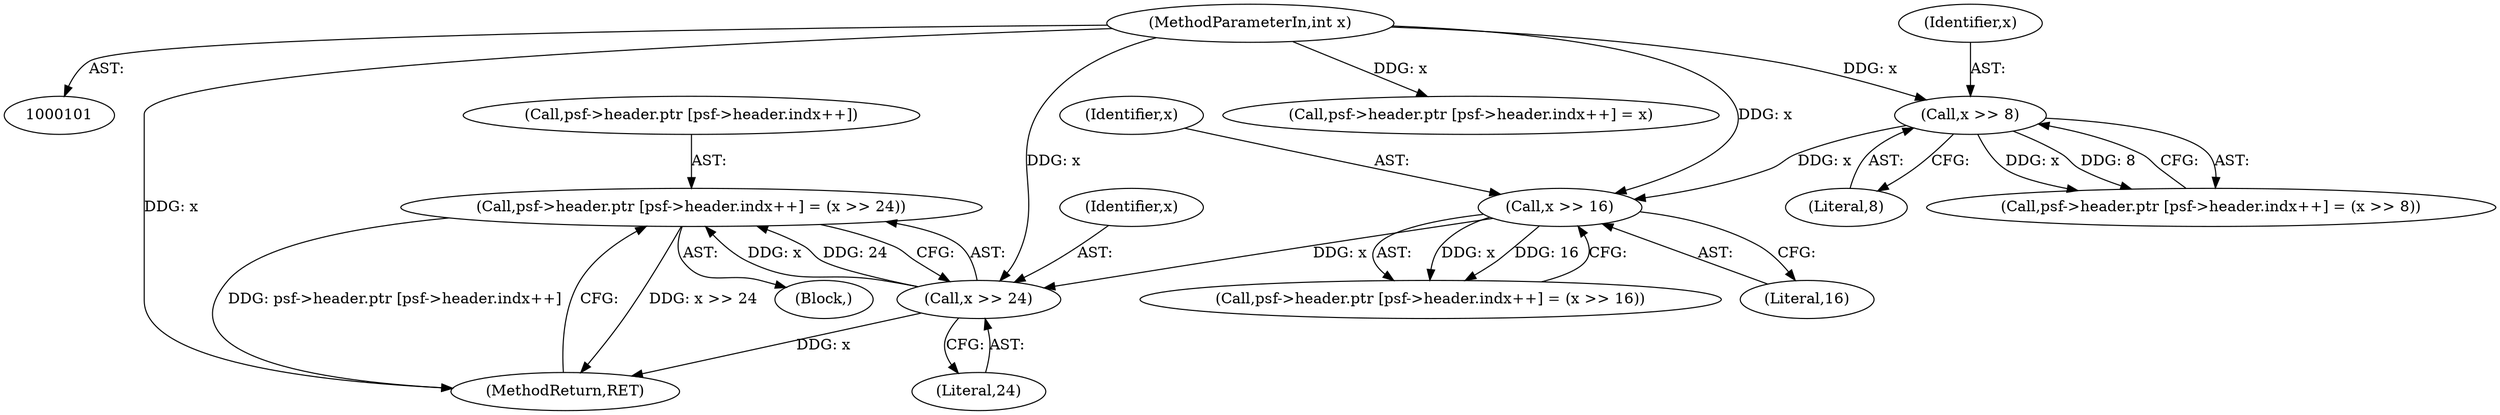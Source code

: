 digraph "0_libsndfile_708e996c87c5fae77b104ccfeb8f6db784c32074_12@array" {
"1000151" [label="(Call,psf->header.ptr [psf->header.indx++] = (x >> 24))"];
"1000164" [label="(Call,x >> 24)"];
"1000148" [label="(Call,x >> 16)"];
"1000132" [label="(Call,x >> 8)"];
"1000103" [label="(MethodParameterIn,int x)"];
"1000105" [label="(Call,psf->header.ptr [psf->header.indx++] = x)"];
"1000167" [label="(MethodReturn,RET)"];
"1000148" [label="(Call,x >> 16)"];
"1000150" [label="(Literal,16)"];
"1000132" [label="(Call,x >> 8)"];
"1000149" [label="(Identifier,x)"];
"1000164" [label="(Call,x >> 24)"];
"1000151" [label="(Call,psf->header.ptr [psf->header.indx++] = (x >> 24))"];
"1000135" [label="(Call,psf->header.ptr [psf->header.indx++] = (x >> 16))"];
"1000165" [label="(Identifier,x)"];
"1000166" [label="(Literal,24)"];
"1000104" [label="(Block,)"];
"1000133" [label="(Identifier,x)"];
"1000119" [label="(Call,psf->header.ptr [psf->header.indx++] = (x >> 8))"];
"1000152" [label="(Call,psf->header.ptr [psf->header.indx++])"];
"1000103" [label="(MethodParameterIn,int x)"];
"1000134" [label="(Literal,8)"];
"1000151" -> "1000104"  [label="AST: "];
"1000151" -> "1000164"  [label="CFG: "];
"1000152" -> "1000151"  [label="AST: "];
"1000164" -> "1000151"  [label="AST: "];
"1000167" -> "1000151"  [label="CFG: "];
"1000151" -> "1000167"  [label="DDG: x >> 24"];
"1000151" -> "1000167"  [label="DDG: psf->header.ptr [psf->header.indx++]"];
"1000164" -> "1000151"  [label="DDG: x"];
"1000164" -> "1000151"  [label="DDG: 24"];
"1000164" -> "1000166"  [label="CFG: "];
"1000165" -> "1000164"  [label="AST: "];
"1000166" -> "1000164"  [label="AST: "];
"1000164" -> "1000167"  [label="DDG: x"];
"1000148" -> "1000164"  [label="DDG: x"];
"1000103" -> "1000164"  [label="DDG: x"];
"1000148" -> "1000135"  [label="AST: "];
"1000148" -> "1000150"  [label="CFG: "];
"1000149" -> "1000148"  [label="AST: "];
"1000150" -> "1000148"  [label="AST: "];
"1000135" -> "1000148"  [label="CFG: "];
"1000148" -> "1000135"  [label="DDG: x"];
"1000148" -> "1000135"  [label="DDG: 16"];
"1000132" -> "1000148"  [label="DDG: x"];
"1000103" -> "1000148"  [label="DDG: x"];
"1000132" -> "1000119"  [label="AST: "];
"1000132" -> "1000134"  [label="CFG: "];
"1000133" -> "1000132"  [label="AST: "];
"1000134" -> "1000132"  [label="AST: "];
"1000119" -> "1000132"  [label="CFG: "];
"1000132" -> "1000119"  [label="DDG: x"];
"1000132" -> "1000119"  [label="DDG: 8"];
"1000103" -> "1000132"  [label="DDG: x"];
"1000103" -> "1000101"  [label="AST: "];
"1000103" -> "1000167"  [label="DDG: x"];
"1000103" -> "1000105"  [label="DDG: x"];
}
